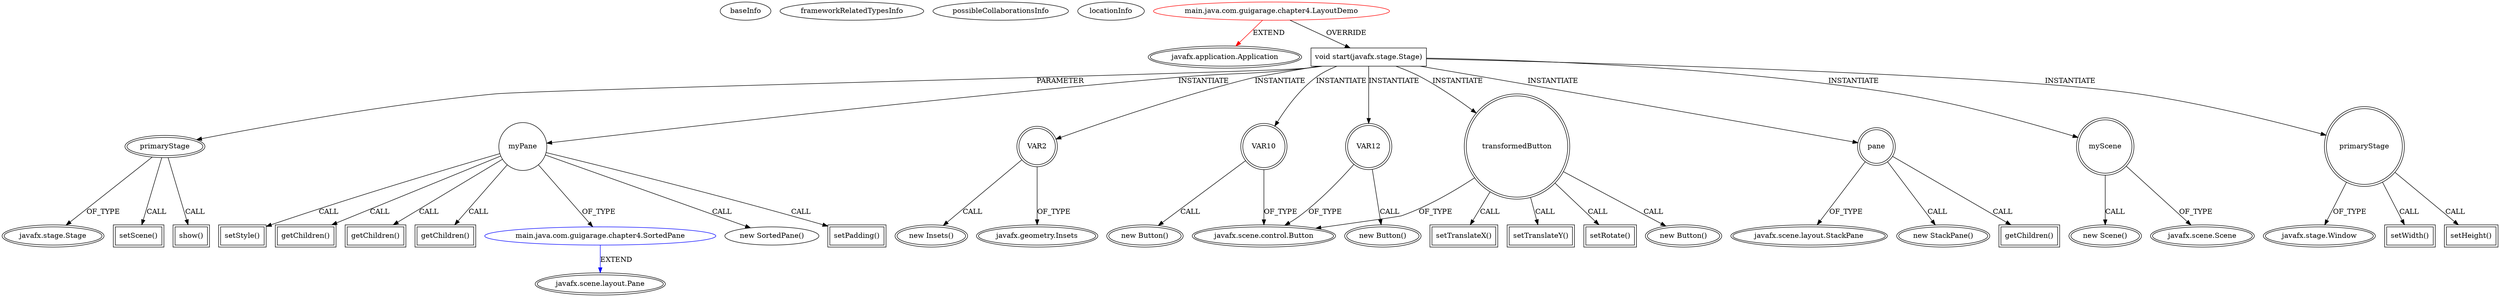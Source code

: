 digraph {
baseInfo[graphId=2853,category="extension_graph",isAnonymous=false,possibleRelation=true]
frameworkRelatedTypesInfo[0="javafx.application.Application"]
possibleCollaborationsInfo[0="2853~OVERRIDING_METHOD_DECLARATION-INSTANTIATION-~javafx.application.Application ~javafx.scene.layout.Pane ~false~false"]
locationInfo[projectName="guigarage-mastering-javafx-controls",filePath="/guigarage-mastering-javafx-controls/mastering-javafx-controls-master/src/main/java/com/guigarage/chapter4/LayoutDemo.java",contextSignature="LayoutDemo",graphId="2853"]
0[label="main.java.com.guigarage.chapter4.LayoutDemo",vertexType="ROOT_CLIENT_CLASS_DECLARATION",isFrameworkType=false,color=red]
1[label="javafx.application.Application",vertexType="FRAMEWORK_CLASS_TYPE",isFrameworkType=true,peripheries=2]
2[label="void start(javafx.stage.Stage)",vertexType="OVERRIDING_METHOD_DECLARATION",isFrameworkType=false,shape=box]
3[label="primaryStage",vertexType="PARAMETER_DECLARATION",isFrameworkType=true,peripheries=2]
4[label="javafx.stage.Stage",vertexType="FRAMEWORK_CLASS_TYPE",isFrameworkType=true,peripheries=2]
6[label="myPane",vertexType="VARIABLE_EXPRESION",isFrameworkType=false,shape=circle]
7[label="main.java.com.guigarage.chapter4.SortedPane",vertexType="REFERENCE_CLIENT_CLASS_DECLARATION",isFrameworkType=false,color=blue]
8[label="javafx.scene.layout.Pane",vertexType="FRAMEWORK_CLASS_TYPE",isFrameworkType=true,peripheries=2]
5[label="new SortedPane()",vertexType="CONSTRUCTOR_CALL",isFrameworkType=false]
10[label="setPadding()",vertexType="INSIDE_CALL",isFrameworkType=true,peripheries=2,shape=box]
12[label="VAR2",vertexType="VARIABLE_EXPRESION",isFrameworkType=true,peripheries=2,shape=circle]
13[label="javafx.geometry.Insets",vertexType="FRAMEWORK_CLASS_TYPE",isFrameworkType=true,peripheries=2]
11[label="new Insets()",vertexType="CONSTRUCTOR_CALL",isFrameworkType=true,peripheries=2]
15[label="setStyle()",vertexType="INSIDE_CALL",isFrameworkType=true,peripheries=2,shape=box]
17[label="transformedButton",vertexType="VARIABLE_EXPRESION",isFrameworkType=true,peripheries=2,shape=circle]
18[label="javafx.scene.control.Button",vertexType="FRAMEWORK_CLASS_TYPE",isFrameworkType=true,peripheries=2]
16[label="new Button()",vertexType="CONSTRUCTOR_CALL",isFrameworkType=true,peripheries=2]
20[label="setTranslateX()",vertexType="INSIDE_CALL",isFrameworkType=true,peripheries=2,shape=box]
22[label="setTranslateY()",vertexType="INSIDE_CALL",isFrameworkType=true,peripheries=2,shape=box]
24[label="setRotate()",vertexType="INSIDE_CALL",isFrameworkType=true,peripheries=2,shape=box]
26[label="getChildren()",vertexType="INSIDE_CALL",isFrameworkType=true,peripheries=2,shape=box]
28[label="getChildren()",vertexType="INSIDE_CALL",isFrameworkType=true,peripheries=2,shape=box]
30[label="VAR10",vertexType="VARIABLE_EXPRESION",isFrameworkType=true,peripheries=2,shape=circle]
29[label="new Button()",vertexType="CONSTRUCTOR_CALL",isFrameworkType=true,peripheries=2]
33[label="getChildren()",vertexType="INSIDE_CALL",isFrameworkType=true,peripheries=2,shape=box]
35[label="VAR12",vertexType="VARIABLE_EXPRESION",isFrameworkType=true,peripheries=2,shape=circle]
34[label="new Button()",vertexType="CONSTRUCTOR_CALL",isFrameworkType=true,peripheries=2]
38[label="pane",vertexType="VARIABLE_EXPRESION",isFrameworkType=true,peripheries=2,shape=circle]
39[label="javafx.scene.layout.StackPane",vertexType="FRAMEWORK_CLASS_TYPE",isFrameworkType=true,peripheries=2]
37[label="new StackPane()",vertexType="CONSTRUCTOR_CALL",isFrameworkType=true,peripheries=2]
41[label="getChildren()",vertexType="INSIDE_CALL",isFrameworkType=true,peripheries=2,shape=box]
43[label="myScene",vertexType="VARIABLE_EXPRESION",isFrameworkType=true,peripheries=2,shape=circle]
44[label="javafx.scene.Scene",vertexType="FRAMEWORK_CLASS_TYPE",isFrameworkType=true,peripheries=2]
42[label="new Scene()",vertexType="CONSTRUCTOR_CALL",isFrameworkType=true,peripheries=2]
46[label="setScene()",vertexType="INSIDE_CALL",isFrameworkType=true,peripheries=2,shape=box]
47[label="primaryStage",vertexType="VARIABLE_EXPRESION",isFrameworkType=true,peripheries=2,shape=circle]
49[label="javafx.stage.Window",vertexType="FRAMEWORK_CLASS_TYPE",isFrameworkType=true,peripheries=2]
48[label="setWidth()",vertexType="INSIDE_CALL",isFrameworkType=true,peripheries=2,shape=box]
51[label="setHeight()",vertexType="INSIDE_CALL",isFrameworkType=true,peripheries=2,shape=box]
53[label="show()",vertexType="INSIDE_CALL",isFrameworkType=true,peripheries=2,shape=box]
0->1[label="EXTEND",color=red]
0->2[label="OVERRIDE"]
3->4[label="OF_TYPE"]
2->3[label="PARAMETER"]
2->6[label="INSTANTIATE"]
7->8[label="EXTEND",color=blue]
6->7[label="OF_TYPE"]
6->5[label="CALL"]
6->10[label="CALL"]
2->12[label="INSTANTIATE"]
12->13[label="OF_TYPE"]
12->11[label="CALL"]
6->15[label="CALL"]
2->17[label="INSTANTIATE"]
17->18[label="OF_TYPE"]
17->16[label="CALL"]
17->20[label="CALL"]
17->22[label="CALL"]
17->24[label="CALL"]
6->26[label="CALL"]
6->28[label="CALL"]
2->30[label="INSTANTIATE"]
30->18[label="OF_TYPE"]
30->29[label="CALL"]
6->33[label="CALL"]
2->35[label="INSTANTIATE"]
35->18[label="OF_TYPE"]
35->34[label="CALL"]
2->38[label="INSTANTIATE"]
38->39[label="OF_TYPE"]
38->37[label="CALL"]
38->41[label="CALL"]
2->43[label="INSTANTIATE"]
43->44[label="OF_TYPE"]
43->42[label="CALL"]
3->46[label="CALL"]
2->47[label="INSTANTIATE"]
47->49[label="OF_TYPE"]
47->48[label="CALL"]
47->51[label="CALL"]
3->53[label="CALL"]
}
